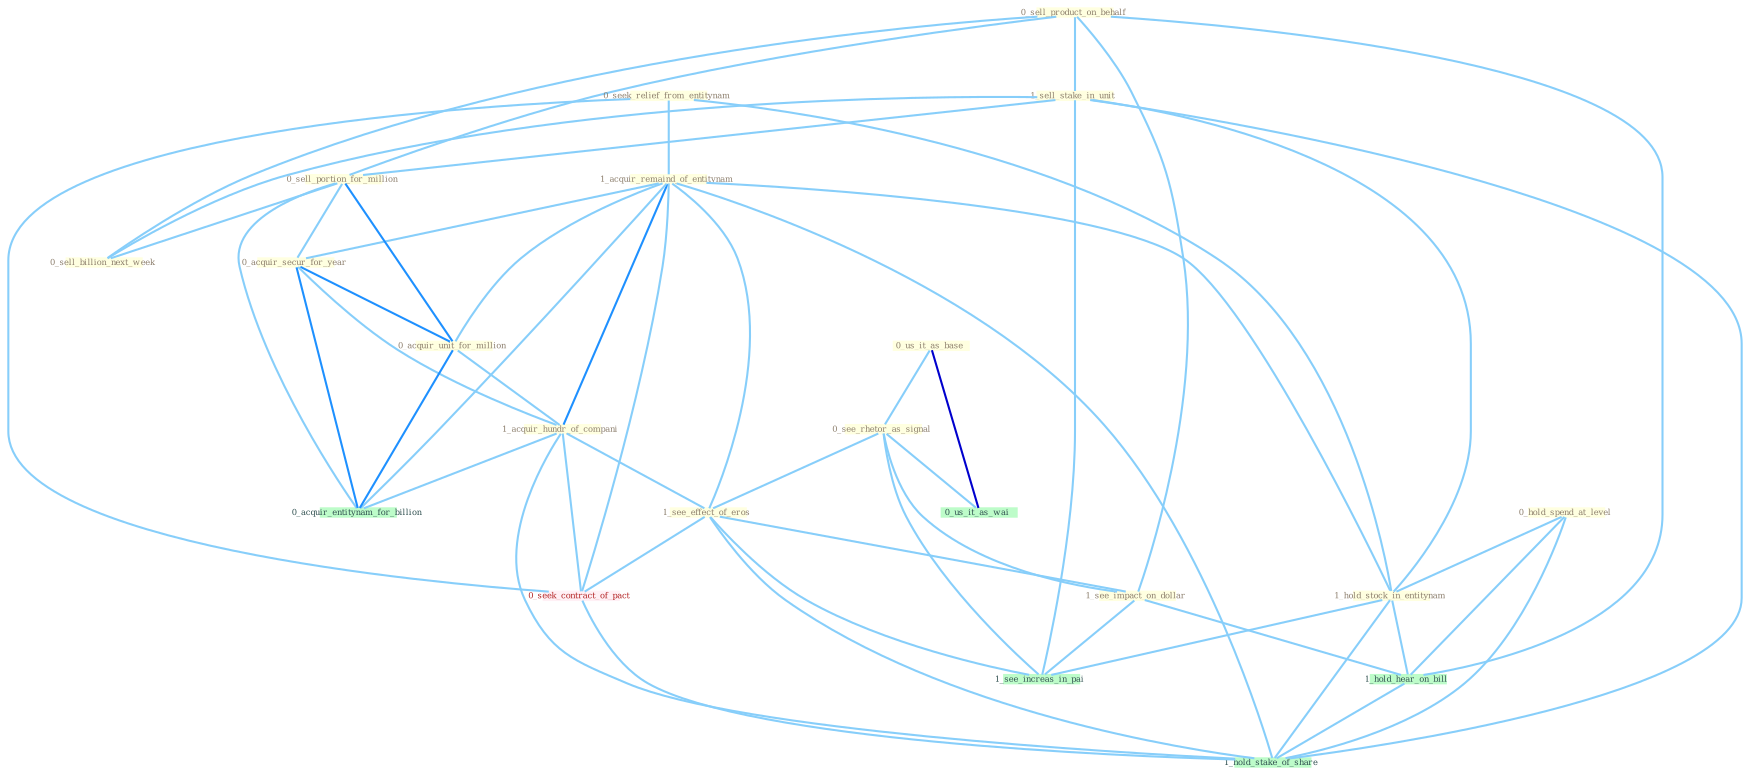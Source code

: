 Graph G{ 
    node
    [shape=polygon,style=filled,width=.5,height=.06,color="#BDFCC9",fixedsize=true,fontsize=4,
    fontcolor="#2f4f4f"];
    {node
    [color="#ffffe0", fontcolor="#8b7d6b"] "0_sell_product_on_behalf " "1_sell_stake_in_unit " "0_seek_relief_from_entitynam " "1_acquir_remaind_of_entitynam " "0_us_it_as_base " "0_hold_spend_at_level " "0_see_rhetor_as_signal " "0_sell_portion_for_million " "0_acquir_secur_for_year " "0_sell_billion_next_week " "0_acquir_unit_for_million " "1_hold_stock_in_entitynam " "1_acquir_hundr_of_compani " "1_see_effect_of_eros " "1_see_impact_on_dollar "}
{node [color="#fff0f5", fontcolor="#b22222"] "0_seek_contract_of_pact "}
edge [color="#B0E2FF"];

	"0_sell_product_on_behalf " -- "1_sell_stake_in_unit " [w="1", color="#87cefa" ];
	"0_sell_product_on_behalf " -- "0_sell_portion_for_million " [w="1", color="#87cefa" ];
	"0_sell_product_on_behalf " -- "0_sell_billion_next_week " [w="1", color="#87cefa" ];
	"0_sell_product_on_behalf " -- "1_see_impact_on_dollar " [w="1", color="#87cefa" ];
	"0_sell_product_on_behalf " -- "1_hold_hear_on_bill " [w="1", color="#87cefa" ];
	"1_sell_stake_in_unit " -- "0_sell_portion_for_million " [w="1", color="#87cefa" ];
	"1_sell_stake_in_unit " -- "0_sell_billion_next_week " [w="1", color="#87cefa" ];
	"1_sell_stake_in_unit " -- "1_hold_stock_in_entitynam " [w="1", color="#87cefa" ];
	"1_sell_stake_in_unit " -- "1_see_increas_in_pai " [w="1", color="#87cefa" ];
	"1_sell_stake_in_unit " -- "1_hold_stake_of_share " [w="1", color="#87cefa" ];
	"0_seek_relief_from_entitynam " -- "1_acquir_remaind_of_entitynam " [w="1", color="#87cefa" ];
	"0_seek_relief_from_entitynam " -- "1_hold_stock_in_entitynam " [w="1", color="#87cefa" ];
	"0_seek_relief_from_entitynam " -- "0_seek_contract_of_pact " [w="1", color="#87cefa" ];
	"1_acquir_remaind_of_entitynam " -- "0_acquir_secur_for_year " [w="1", color="#87cefa" ];
	"1_acquir_remaind_of_entitynam " -- "0_acquir_unit_for_million " [w="1", color="#87cefa" ];
	"1_acquir_remaind_of_entitynam " -- "1_hold_stock_in_entitynam " [w="1", color="#87cefa" ];
	"1_acquir_remaind_of_entitynam " -- "1_acquir_hundr_of_compani " [w="2", color="#1e90ff" , len=0.8];
	"1_acquir_remaind_of_entitynam " -- "1_see_effect_of_eros " [w="1", color="#87cefa" ];
	"1_acquir_remaind_of_entitynam " -- "0_seek_contract_of_pact " [w="1", color="#87cefa" ];
	"1_acquir_remaind_of_entitynam " -- "0_acquir_entitynam_for_billion " [w="1", color="#87cefa" ];
	"1_acquir_remaind_of_entitynam " -- "1_hold_stake_of_share " [w="1", color="#87cefa" ];
	"0_us_it_as_base " -- "0_see_rhetor_as_signal " [w="1", color="#87cefa" ];
	"0_us_it_as_base " -- "0_us_it_as_wai " [w="3", color="#0000cd" , len=0.6];
	"0_hold_spend_at_level " -- "1_hold_stock_in_entitynam " [w="1", color="#87cefa" ];
	"0_hold_spend_at_level " -- "1_hold_hear_on_bill " [w="1", color="#87cefa" ];
	"0_hold_spend_at_level " -- "1_hold_stake_of_share " [w="1", color="#87cefa" ];
	"0_see_rhetor_as_signal " -- "1_see_effect_of_eros " [w="1", color="#87cefa" ];
	"0_see_rhetor_as_signal " -- "1_see_impact_on_dollar " [w="1", color="#87cefa" ];
	"0_see_rhetor_as_signal " -- "0_us_it_as_wai " [w="1", color="#87cefa" ];
	"0_see_rhetor_as_signal " -- "1_see_increas_in_pai " [w="1", color="#87cefa" ];
	"0_sell_portion_for_million " -- "0_acquir_secur_for_year " [w="1", color="#87cefa" ];
	"0_sell_portion_for_million " -- "0_sell_billion_next_week " [w="1", color="#87cefa" ];
	"0_sell_portion_for_million " -- "0_acquir_unit_for_million " [w="2", color="#1e90ff" , len=0.8];
	"0_sell_portion_for_million " -- "0_acquir_entitynam_for_billion " [w="1", color="#87cefa" ];
	"0_acquir_secur_for_year " -- "0_acquir_unit_for_million " [w="2", color="#1e90ff" , len=0.8];
	"0_acquir_secur_for_year " -- "1_acquir_hundr_of_compani " [w="1", color="#87cefa" ];
	"0_acquir_secur_for_year " -- "0_acquir_entitynam_for_billion " [w="2", color="#1e90ff" , len=0.8];
	"0_acquir_unit_for_million " -- "1_acquir_hundr_of_compani " [w="1", color="#87cefa" ];
	"0_acquir_unit_for_million " -- "0_acquir_entitynam_for_billion " [w="2", color="#1e90ff" , len=0.8];
	"1_hold_stock_in_entitynam " -- "1_see_increas_in_pai " [w="1", color="#87cefa" ];
	"1_hold_stock_in_entitynam " -- "1_hold_hear_on_bill " [w="1", color="#87cefa" ];
	"1_hold_stock_in_entitynam " -- "1_hold_stake_of_share " [w="1", color="#87cefa" ];
	"1_acquir_hundr_of_compani " -- "1_see_effect_of_eros " [w="1", color="#87cefa" ];
	"1_acquir_hundr_of_compani " -- "0_seek_contract_of_pact " [w="1", color="#87cefa" ];
	"1_acquir_hundr_of_compani " -- "0_acquir_entitynam_for_billion " [w="1", color="#87cefa" ];
	"1_acquir_hundr_of_compani " -- "1_hold_stake_of_share " [w="1", color="#87cefa" ];
	"1_see_effect_of_eros " -- "1_see_impact_on_dollar " [w="1", color="#87cefa" ];
	"1_see_effect_of_eros " -- "0_seek_contract_of_pact " [w="1", color="#87cefa" ];
	"1_see_effect_of_eros " -- "1_see_increas_in_pai " [w="1", color="#87cefa" ];
	"1_see_effect_of_eros " -- "1_hold_stake_of_share " [w="1", color="#87cefa" ];
	"1_see_impact_on_dollar " -- "1_see_increas_in_pai " [w="1", color="#87cefa" ];
	"1_see_impact_on_dollar " -- "1_hold_hear_on_bill " [w="1", color="#87cefa" ];
	"0_seek_contract_of_pact " -- "1_hold_stake_of_share " [w="1", color="#87cefa" ];
	"1_hold_hear_on_bill " -- "1_hold_stake_of_share " [w="1", color="#87cefa" ];
}